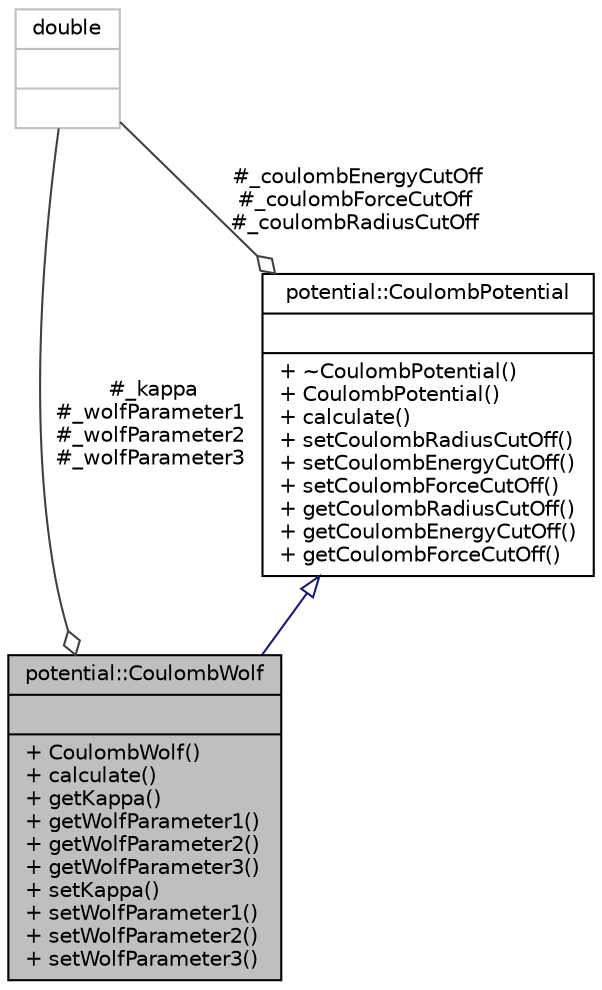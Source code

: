 digraph "potential::CoulombWolf"
{
 // LATEX_PDF_SIZE
  edge [fontname="Helvetica",fontsize="10",labelfontname="Helvetica",labelfontsize="10"];
  node [fontname="Helvetica",fontsize="10",shape=record];
  Node1 [label="{potential::CoulombWolf\n||+ CoulombWolf()\l+ calculate()\l+ getKappa()\l+ getWolfParameter1()\l+ getWolfParameter2()\l+ getWolfParameter3()\l+ setKappa()\l+ setWolfParameter1()\l+ setWolfParameter2()\l+ setWolfParameter3()\l}",height=0.2,width=0.4,color="black", fillcolor="grey75", style="filled", fontcolor="black",tooltip="CoulombWolf inherits CoulombPotential CoulombWolf is a class for the Coulomb potential with Wolf summ..."];
  Node2 -> Node1 [dir="back",color="midnightblue",fontsize="10",style="solid",arrowtail="onormal",fontname="Helvetica"];
  Node2 [label="{potential::CoulombPotential\n||+ ~CoulombPotential()\l+ CoulombPotential()\l+ calculate()\l+ setCoulombRadiusCutOff()\l+ setCoulombEnergyCutOff()\l+ setCoulombForceCutOff()\l+ getCoulombRadiusCutOff()\l+ getCoulombEnergyCutOff()\l+ getCoulombForceCutOff()\l}",height=0.2,width=0.4,color="black", fillcolor="white", style="filled",URL="$classpotential_1_1CoulombPotential.html",tooltip="CoulombPotential is a base class for all coulomb type potentials."];
  Node3 -> Node2 [color="grey25",fontsize="10",style="solid",label=" #_coulombEnergyCutOff\n#_coulombForceCutOff\n#_coulombRadiusCutOff" ,arrowhead="odiamond",fontname="Helvetica"];
  Node3 [label="{double\n||}",height=0.2,width=0.4,color="grey75", fillcolor="white", style="filled",tooltip=" "];
  Node3 -> Node1 [color="grey25",fontsize="10",style="solid",label=" #_kappa\n#_wolfParameter1\n#_wolfParameter2\n#_wolfParameter3" ,arrowhead="odiamond",fontname="Helvetica"];
}
